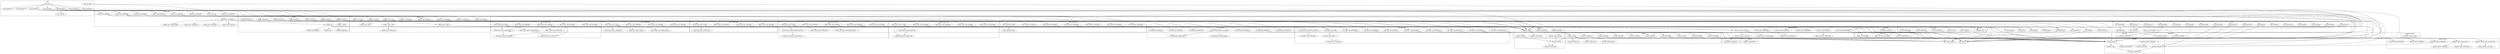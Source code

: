digraph {
graph [overlap=false]
subgraph cluster_Scalar_Util {
	label="Scalar::Util";
	"Scalar::Util::BEGIN@10";
	"Scalar::Util::looks_like_number";
	"Scalar::Util::BEGIN@9";
}
subgraph cluster_Advent_Days_Day5 {
	label="Advent::Days::Day5";
	"Advent::Days::Day5::BEGIN@6";
	"Advent::Days::Day5::runDay";
	"Advent::Days::Day5::createMapArray";
	"Advent::Days::Day5::BEGIN@3";
	"Advent::Days::Day5::CORE:sort";
	"Advent::Days::Day5::processItem";
	"Advent::Days::Day5::BEGIN@4";
	"Advent::Days::Day5::BEGIN@5";
	"Advent::Days::Day5::bitCompare";
	"Advent::Days::Day5::CORE:match";
}
subgraph cluster_mro {
	label="mro";
	"mro::method_changed_in";
}
subgraph cluster_warnings_register {
	label="warnings::register";
	"warnings::register::import";
}
subgraph cluster_Exporter {
	label="Exporter";
	"Exporter::export_ok_tags";
	"Exporter::CORE:subst";
	"Exporter::BEGIN@3";
	"Exporter::CORE:match";
	"Exporter::export";
	"Exporter::import";
	"Exporter::BEGIN@4";
	"Exporter::as_heavy";
}
subgraph cluster_Advent_Days_Day1 {
	label="Advent::Days::Day1";
	"Advent::Days::Day1::BEGIN@4";
	"Advent::Days::Day1::CORE:regcomp";
	"Advent::Days::Day1::CORE:match";
	"Advent::Days::Day1::BEGIN@5";
	"Advent::Days::Day1::BEGIN@3";
	"Advent::Days::Day1::runDay";
	"Advent::Days::Day1::CORE:qr";
}
subgraph cluster_Carp {
	label="Carp";
	"Carp::BEGIN@256";
	"Carp::BEGIN@61";
	"Carp::BEGIN@6";
	"Carp::BEGIN@188";
	"Carp::BEGIN@73";
	"Carp::BEGIN@5";
	"Carp::BEGIN@296";
	"Carp::BEGIN@751";
	"Carp::BEGIN@3";
	"Carp::BEGIN@169";
	"Carp::BEGIN@574";
	"Carp::BEGIN@4";
	"Carp::BEGIN@744";
	"Carp::BEGIN@137";
	"Carp::BEGIN@730";
	"Carp::BEGIN@49";
	"Carp::_fetch_sub";
	"Carp::BEGIN@95";
	"Carp::_univ_mod_loaded";
	"Carp::BEGIN@1";
}
subgraph cluster_Advent_Common {
	label="Advent::Common";
	"Advent::Common::getArgs";
	"Advent::Common::CORE:close";
	"Advent::Common::CORE:readline";
	"Advent::Common::CORE:open";
	"Advent::Common::BEGIN@4";
	"Advent::Common::getLines";
	"Advent::Common::CORE:match";
	"Advent::Common::BEGIN@3";
	"Advent::Common::BEGIN@6";
	"Advent::Common::BEGIN@5";
}
subgraph cluster_Exporter_Heavy {
	label="Exporter::Heavy";
	"Exporter::Heavy::heavy_export";
	"Exporter::Heavy::heavy_export_ok_tags";
	"Exporter::Heavy::CORE:match";
	"Exporter::Heavy::BEGIN@202";
	"Exporter::Heavy::_push_tags";
	"Exporter::Heavy::BEGIN@3";
	"Exporter::Heavy::BEGIN@4";
	"Exporter::Heavy::CORE:subst";
}
subgraph cluster_overloading {
	label="overloading";
	"overloading::unimport";
	"overloading::BEGIN@2";
}
subgraph cluster_XSLoader {
	label="XSLoader";
	"XSLoader::load";
}
subgraph cluster_constant {
	label="constant";
	"constant::BEGIN@141";
	"constant::CORE:regcomp";
	"constant::import";
	"constant::BEGIN@40";
	"constant::BEGIN@24";
	"constant::CORE:subst";
	"constant::CORE:qr";
	"constant::BEGIN@90";
	"constant::BEGIN@4";
	"constant::CORE:match";
	"constant::BEGIN@3";
	"constant::BEGIN@65";
	"constant::BEGIN@2";
}
subgraph cluster_main {
	label="main";
	"main::BEGIN@5";
	"main::BEGIN@2";
	"main::__ANON__";
	"main::BEGIN@3";
	"main::BEGIN@11";
	"main::NULL";
	"main::BEGIN@1";
	"main::RUNTIME";
	"main::BEGIN@7";
	"main::BEGIN@12";
}
subgraph cluster_Advent_Days_Day2 {
	label="Advent::Days::Day2";
	"Advent::Days::Day2::CORE:match";
	"Advent::Days::Day2::runDay";
	"Advent::Days::Day2::BEGIN@5";
	"Advent::Days::Day2::BEGIN@4";
	"Advent::Days::Day2::BEGIN@3";
}
subgraph cluster_strict {
	label="strict";
	"strict::unimport";
	"strict::import";
}
subgraph cluster_File_Spec {
	label="File::Spec";
	"File::Spec::BEGIN@3";
}
subgraph cluster_List_Util {
	label="List::Util";
	"List::Util::BEGIN@10";
	"List::Util::BEGIN@9";
	"List::Util::BEGIN@35";
	"List::Util::import";
	"List::Util::sum0";
}
subgraph cluster_FindBin {
	label="FindBin";
	"FindBin::CORE:ftfile";
	"FindBin::init";
	"FindBin::CORE:readlink";
	"FindBin::BEGIN@79";
	"FindBin::__ANON__";
	"FindBin::cwd2";
	"FindBin::BEGIN@80";
	"FindBin::BEGIN@86";
	"FindBin::BEGIN@84";
	"FindBin::BEGIN@85";
	"FindBin::BEGIN@167";
	"FindBin::BEGIN@82";
}
subgraph cluster_Internals {
	label="Internals";
	"Internals::SvREADONLY";
}
subgraph cluster_File_Basename {
	label="File::Basename";
	"File::Basename::BEGIN@51";
	"File::Basename::BEGIN@42";
	"File::Basename::CORE:regcomp";
	"File::Basename::CORE:match";
	"File::Basename::fileparse_set_fstype";
	"File::Basename::fileparse";
	"File::Basename::BEGIN@50";
	"File::Basename::BEGIN@52";
	"File::Basename::BEGIN@371";
}
subgraph cluster_Module_Load {
	label="Module::Load";
	"Module::Load::BEGIN@5";
	"Module::Load::_is_file";
	"Module::Load::BEGIN@4";
	"Module::Load::BEGIN@3";
	"Module::Load::CORE:match";
	"Module::Load::_to_file";
	"Module::Load::import";
	"Module::Load::BEGIN@14";
	"Module::Load::BEGIN@89";
	"Module::Load::load";
	"Module::Load::_who";
	"Module::Load::_load";
}
subgraph cluster_UNIVERSAL {
	label="UNIVERSAL";
	"UNIVERSAL::VERSION";
}
subgraph cluster_Cwd {
	label="Cwd";
	"Cwd::abs_path";
	"Cwd::BEGIN@644";
	"Cwd::CORE:match";
	"Cwd::getcwd";
	"Cwd::BEGIN@2";
	"Cwd::CORE:fteexec";
	"Cwd::BEGIN@3";
	"Cwd::BEGIN@41";
}
subgraph cluster_Advent_Days_Day3 {
	label="Advent::Days::Day3";
	"Advent::Days::Day3::BEGIN@5";
	"Advent::Days::Day3::processOtherLine";
	"Advent::Days::Day3::BEGIN@3";
	"Advent::Days::Day3::processQuestionOne";
	"Advent::Days::Day3::BEGIN@6";
	"Advent::Days::Day3::processQuestionTwo";
	"Advent::Days::Day3::runDay";
	"Advent::Days::Day3::CORE:match";
	"Advent::Days::Day3::BEGIN@4";
}
subgraph cluster_Advent_Days_Day4 {
	label="Advent::Days::Day4";
	"Advent::Days::Day4::CORE:match";
	"Advent::Days::Day4::processCard";
	"Advent::Days::Day4::BEGIN@3";
	"Advent::Days::Day4::BEGIN@4";
	"Advent::Days::Day4::BEGIN@5";
	"Advent::Days::Day4::BEGIN@6";
	"Advent::Days::Day4::runDay";
}
subgraph cluster_File_Spec_Unix {
	label="File::Spec::Unix";
	"File::Spec::Unix::BEGIN@124";
	"File::Spec::Unix::catdir";
	"File::Spec::Unix::CORE:match";
	"File::Spec::Unix::canonpath";
	"File::Spec::Unix::BEGIN@115";
	"File::Spec::Unix::file_name_is_absolute";
	"File::Spec::Unix::BEGIN@209";
	"File::Spec::Unix::BEGIN@3";
	"File::Spec::Unix::BEGIN@4";
	"File::Spec::Unix::BEGIN@231";
	"File::Spec::Unix::catfile";
	"File::Spec::Unix::BEGIN@133";
	"File::Spec::Unix::BEGIN@167";
}
subgraph cluster_warnings {
	label="warnings";
	"warnings::import";
	"warnings::_mkMask";
	"warnings::register_categories";
	"warnings::CORE:match";
	"warnings::unimport";
	"warnings::_expand_bits";
	"warnings::_bits";
}
subgraph cluster_Advent_Days {
	label="Advent::Days";
	"Advent::Days::BEGIN@6";
	"Advent::Days::BEGIN@4";
	"Advent::Days::BEGIN@5";
	"Advent::Days::BEGIN@7";
	"Advent::Days::BEGIN@8";
	"Advent::Days::CORE:readline";
	"Advent::Days::BEGIN@3";
	"Advent::Days::CORE:close";
	"Advent::Days::CORE:open";
	"Advent::Days::BEGIN@10";
	"Advent::Days::run";
	"Advent::Days::runValidation";
	"Advent::Days::CORE:say";
}
subgraph cluster_Term_ANSIColor {
	label="Term::ANSIColor";
	"Term::ANSIColor::colored";
	"Term::ANSIColor::color";
	"Term::ANSIColor::CORE:sort";
	"Term::ANSIColor::BEGIN@23";
	"Term::ANSIColor::BEGIN@43";
	"Term::ANSIColor::BEGIN@22";
	"Term::ANSIColor::BEGIN@24";
	"Term::ANSIColor::BEGIN@28";
}
"FindBin::BEGIN@84" -> "Cwd::CORE:match";
"Exporter::as_heavy" -> "Exporter::CORE:subst";
"Exporter::import" -> "Exporter::CORE:subst";
"Advent::Days::Day3::BEGIN@6" -> "UNIVERSAL::VERSION";
"Advent::Days::BEGIN@8" -> "Term::ANSIColor::CORE:sort";
"FindBin::init" -> "File::Basename::fileparse";
"FindBin::BEGIN@86" -> "File::Spec::Unix::BEGIN@167";
"main::BEGIN@12" -> "Advent::Days::BEGIN@8";
"FindBin::BEGIN@86" -> "File::Spec::Unix::BEGIN@4";
"main::RUNTIME" -> "Advent::Days::run";
"constant::import" -> "constant::CORE:subst";
"FindBin::BEGIN@82" -> "Carp::BEGIN@188";
"FindBin::cwd2" -> "Cwd::getcwd";
"FindBin::BEGIN@84" -> "Cwd::BEGIN@2";
"Advent::Days::BEGIN@7" -> "Module::Load::BEGIN@89";
"FindBin::BEGIN@82" -> "Carp::BEGIN@95";
"Advent::Common::getLines" -> "Advent::Common::CORE:readline";
"main::BEGIN@12" -> "Advent::Days::BEGIN@4";
"main::NULL" -> "main::BEGIN@2";
"constant::BEGIN@65" -> "strict::unimport";
"List::Util::BEGIN@35" -> "strict::unimport";
"Module::Load::BEGIN@14" -> "strict::unimport";
"Module::Load::BEGIN@89" -> "strict::unimport";
"Exporter::Heavy::BEGIN@4" -> "strict::unimport";
"constant::BEGIN@90" -> "strict::unimport";
"Carp::BEGIN@256" -> "strict::unimport";
"Carp::BEGIN@188" -> "strict::unimport";
"constant::BEGIN@40" -> "strict::unimport";
"Carp::BEGIN@751" -> "strict::unimport";
"Exporter::BEGIN@4" -> "strict::unimport";
"Cwd::BEGIN@644" -> "strict::unimport";
"File::Spec::Unix::BEGIN@167" -> "strict::unimport";
"Carp::BEGIN@730" -> "strict::unimport";
"constant::BEGIN@141" -> "strict::unimport";
"Advent::Days::runValidation" -> "Module::Load::_load";
"File::Spec::Unix::BEGIN@115" -> "constant::BEGIN@65";
"FindBin::BEGIN@82" -> "Carp::BEGIN@574";
"Module::Load::_load" -> "Advent::Days::Day5::BEGIN@6";
"FindBin::init" -> "File::Spec::Unix::catfile";
"Module::Load::_to_file" -> "File::Spec::Unix::catfile";
"Advent::Days::runValidation" -> "Advent::Days::CORE:close";
"Exporter::Heavy::heavy_export" -> "Exporter::Heavy::CORE:match";
"Module::Load::_load" -> "Advent::Days::Day5::BEGIN@3";
"FindBin::init" -> "FindBin::cwd2";
"Module::Load::_load" -> "Advent::Days::Day2::BEGIN@5";
"Advent::Days::Day3::BEGIN@6" -> "XSLoader::load";
"FindBin::BEGIN@84" -> "XSLoader::load";
"Advent::Days::BEGIN@7" -> "Module::Load::BEGIN@14";
"main::NULL" -> "main::BEGIN@5";
"Advent::Days::runValidation" -> "Module::Load::load";
"Advent::Days::BEGIN@8" -> "Term::ANSIColor::BEGIN@24";
"File::Spec::Unix::catfile" -> "File::Spec::Unix::canonpath";
"File::Spec::Unix::catdir" -> "File::Spec::Unix::canonpath";
"File::Spec::Unix::BEGIN@115" -> "constant::BEGIN@2";
"Advent::Days::Day3::processQuestionTwo" -> "Advent::Days::Day3::processOtherLine";
"Advent::Days::BEGIN@8" -> "Term::ANSIColor::BEGIN@23";
"Exporter::import" -> "Exporter::Heavy::heavy_export";
"main::BEGIN@5" -> "FindBin::BEGIN@85";
"FindBin::BEGIN@84" -> "Cwd::BEGIN@644";
"Advent::Days::BEGIN@8" -> "Term::ANSIColor::BEGIN@28";
"Advent::Days::runValidation" -> "Advent::Days::Day5::runDay";
"FindBin::BEGIN@82" -> "Carp::BEGIN@730";
"File::Spec::Unix::BEGIN@115" -> "constant::BEGIN@141";
"Advent::Days::runValidation" -> "Advent::Days::CORE:open";
"FindBin::BEGIN@82" -> "Carp::BEGIN@61";
"Advent::Days::Day1::runDay" -> "Advent::Days::Day1::CORE:match";
"Exporter::as_heavy" -> "Exporter::Heavy::BEGIN@202";
"Carp::BEGIN@4" -> "strict::import";
"FindBin::BEGIN@79" -> "strict::import";
"File::Spec::Unix::BEGIN@3" -> "strict::import";
"Exporter::Heavy::BEGIN@3" -> "strict::import";
"Module::Load::BEGIN@3" -> "strict::import";
"Scalar::Util::BEGIN@9" -> "strict::import";
"File::Basename::BEGIN@50" -> "strict::import";
"List::Util::BEGIN@9" -> "strict::import";
"File::Spec::BEGIN@3" -> "strict::import";
"Advent::Days::Day3::BEGIN@5" -> "strict::import";
"Advent::Common::BEGIN@5" -> "strict::import";
"Advent::Days::Day5::BEGIN@5" -> "strict::import";
"Advent::Days::Day2::BEGIN@5" -> "strict::import";
"Cwd::BEGIN@2" -> "strict::import";
"Exporter::BEGIN@3" -> "strict::import";
"Advent::Days::BEGIN@4" -> "strict::import";
"Advent::Days::Day1::BEGIN@5" -> "strict::import";
"Advent::Days::Day4::BEGIN@5" -> "strict::import";
"Term::ANSIColor::BEGIN@23" -> "strict::import";
"main::BEGIN@3" -> "strict::import";
"constant::BEGIN@3" -> "strict::import";
"Carp::BEGIN@1" -> "overloading::unimport";
"FindBin::BEGIN@82" -> "Carp::BEGIN@744";
"FindBin::init" -> "FindBin::CORE:readlink";
"FindBin::init" -> "FindBin::CORE:ftfile";
"Advent::Days::Day5::runDay" -> "Advent::Days::Day5::createMapArray";
"Module::Load::_load" -> "Advent::Days::Day5::BEGIN@5";
"Module::Load::_load" -> "Advent::Days::Day5::BEGIN@4";
"Advent::Days::Day5::processItem" -> "Advent::Days::Day5::processItem";
"Advent::Days::Day5::runDay" -> "Advent::Days::Day5::processItem";
"Module::Load::import" -> "Module::Load::_who";
"Module::Load::_load" -> "Module::Load::_who";
"FindBin::BEGIN@86" -> "File::Spec::Unix::BEGIN@115";
"constant::BEGIN@4" -> "warnings::register::import";
"main::NULL" -> "main::BEGIN@3";
"main::BEGIN@12" -> "Advent::Days::BEGIN@10";
"Module::Load::_load" -> "Advent::Days::Day1::BEGIN@4";
"FindBin::BEGIN@82" -> "Carp::BEGIN@49";
"main::BEGIN@12" -> "Advent::Days::BEGIN@7";
"Module::Load::_load" -> "Advent::Days::Day3::BEGIN@4";
"FindBin::BEGIN@82" -> "Carp::BEGIN@296";
"Advent::Days::Day4::runDay" -> "List::Util::sum0";
"main::BEGIN@5" -> "FindBin::BEGIN@84";
"main::RUNTIME" -> "Advent::Common::getArgs";
"Advent::Days::runValidation" -> "Advent::Days::Day4::runDay";
"Advent::Days::runValidation" -> "Advent::Days::CORE:say";
"File::Basename::fileparse_set_fstype" -> "File::Basename::CORE:regcomp";
"Advent::Days::runValidation" -> "Advent::Days::Day3::runDay";
"constant::import" -> "constant::CORE:regcomp";
"Module::Load::_load" -> "Advent::Days::Day4::BEGIN@6";
"Exporter::import" -> "Exporter::export";
"Module::Load::_load" -> "Advent::Days::Day4::BEGIN@3";
"main::BEGIN@12" -> "Advent::Days::BEGIN@5";
"main::BEGIN@12" -> "Advent::Days::BEGIN@3";
"Module::Load::_load" -> "Advent::Days::Day4::BEGIN@5";
"constant::BEGIN@24" -> "Internals::SvREADONLY";
"constant::import" -> "Internals::SvREADONLY";
"main::NULL" -> "main::BEGIN@12";
"main::BEGIN@11" -> "Advent::Common::BEGIN@6";
"FindBin::init" -> "Cwd::abs_path";
"Module::Load::_load" -> "Module::Load::_is_file";
"FindBin::BEGIN@167" -> "FindBin::init";
"FindBin::BEGIN@86" -> "File::Spec::Unix::BEGIN@231";
"main::NULL" -> "main::BEGIN@1";
"FindBin::BEGIN@86" -> "File::Spec::Unix::BEGIN@209";
"FindBin::init" -> "File::Spec::Unix::file_name_is_absolute";
"Term::ANSIColor::BEGIN@43" -> "Exporter::export_ok_tags";
"File::Spec::Unix::BEGIN@115" -> "constant::BEGIN@24";
"Advent::Days::Day3::BEGIN@6" -> "List::Util::BEGIN@35";
"warnings::register_categories" -> "warnings::_mkMask";
"main::BEGIN@5" -> "FindBin::BEGIN@86";
"FindBin::BEGIN@82" -> "Carp::BEGIN@169";
"FindBin::BEGIN@82" -> "Carp::BEGIN@137";
"Exporter::as_heavy" -> "Exporter::Heavy::BEGIN@3";
"Exporter::Heavy::heavy_export_ok_tags" -> "Exporter::Heavy::_push_tags";
"Advent::Days::BEGIN@8" -> "Term::ANSIColor::BEGIN@22";
"Module::Load::_load" -> "Module::Load::_to_file";
"FindBin::BEGIN@85" -> "File::Basename::fileparse_set_fstype";
"warnings::unimport" -> "warnings::_expand_bits";
"warnings::_bits" -> "warnings::_expand_bits";
"main::BEGIN@12" -> "Advent::Days::BEGIN@6";
"Module::Load::_load" -> "Advent::Days::Day1::BEGIN@3";
"Carp::BEGIN@169" -> "Carp::BEGIN@1";
"File::Spec::Unix::BEGIN@115" -> "constant::CORE:qr";
"Carp::BEGIN@169" -> "overloading::BEGIN@2";
"Advent::Days::run" -> "Advent::Days::runValidation";
"constant::import" -> "constant::CORE:match";
"main::BEGIN@5" -> "FindBin::BEGIN@79";
"Advent::Days::runValidation" -> "Advent::Days::CORE:readline";
"Advent::Days::Day1::runDay" -> "Advent::Days::Day1::CORE:qr";
"main::NULL" -> "main::BEGIN@11";
"Advent::Days::Day4::runDay" -> "Advent::Common::getLines";
"Advent::Days::Day3::runDay" -> "Advent::Common::getLines";
"Advent::Days::Day2::runDay" -> "Advent::Common::getLines";
"Advent::Days::Day5::runDay" -> "Advent::Common::getLines";
"Advent::Days::Day1::runDay" -> "Advent::Common::getLines";
"main::BEGIN@11" -> "Advent::Common::BEGIN@5";
"Exporter::import" -> "Exporter::CORE:match";
"FindBin::BEGIN@85" -> "File::Basename::BEGIN@42";
"Advent::Days::Day4::runDay" -> "Advent::Days::Day4::processCard";
"Module::Load::_load" -> "Advent::Days::Day3::BEGIN@3";
"FindBin::BEGIN@84" -> "Cwd::CORE:fteexec";
"Advent::Days::Day1::BEGIN@4" -> "warnings::import";
"Term::ANSIColor::BEGIN@24" -> "warnings::import";
"overloading::BEGIN@2" -> "warnings::import";
"Advent::Common::BEGIN@4" -> "warnings::import";
"Advent::Days::Day4::BEGIN@4" -> "warnings::import";
"main::BEGIN@2" -> "warnings::import";
"List::Util::BEGIN@10" -> "warnings::import";
"Advent::Days::BEGIN@5" -> "warnings::import";
"FindBin::BEGIN@80" -> "warnings::import";
"Advent::Days::Day5::BEGIN@4" -> "warnings::import";
"Carp::BEGIN@5" -> "warnings::import";
"File::Basename::BEGIN@52" -> "warnings::import";
"Advent::Days::Day3::BEGIN@4" -> "warnings::import";
"Scalar::Util::BEGIN@10" -> "warnings::import";
"Advent::Days::Day2::BEGIN@4" -> "warnings::import";
"Module::Load::BEGIN@4" -> "warnings::import";
"Advent::Days::Day3::BEGIN@6" -> "Scalar::Util::BEGIN@10";
"FindBin::BEGIN@82" -> "Carp::BEGIN@751";
"Term::ANSIColor::BEGIN@43" -> "Exporter::Heavy::heavy_export_ok_tags";
"File::Spec::Unix::BEGIN@115" -> "constant::BEGIN@4";
"Advent::Days::runValidation" -> "Advent::Days::Day1::runDay";
"FindBin::BEGIN@86" -> "File::Spec::Unix::BEGIN@124";
"Advent::Days::Day5::runDay" -> "Advent::Days::Day5::bitCompare";
"Advent::Days::Day5::processItem" -> "Advent::Days::Day5::bitCompare";
"FindBin::BEGIN@82" -> "Exporter::BEGIN@4";
"FindBin::BEGIN@82" -> "Carp::BEGIN@3";
"Advent::Days::Day3::runDay" -> "Advent::Days::Day3::processQuestionTwo";
"Advent::Days::Day3::runDay" -> "Advent::Days::Day3::CORE:match";
"Module::Load::_load" -> "Advent::Days::Day2::BEGIN@4";
"FindBin::BEGIN@86" -> "File::Spec::Unix::BEGIN@3";
"File::Spec::Unix::BEGIN@115" -> "constant::BEGIN@40";
"File::Basename::fileparse_set_fstype" -> "File::Basename::CORE:match";
"File::Basename::fileparse" -> "File::Basename::CORE:match";
"Module::Load::_load" -> "Advent::Days::Day4::BEGIN@4";
"main::BEGIN@11" -> "Advent::Common::BEGIN@3";
"File::Spec::Unix::BEGIN@115" -> "constant::BEGIN@3";
"Advent::Days::runValidation" -> "Term::ANSIColor::colored";
"FindBin::BEGIN@84" -> "Cwd::BEGIN@3";
"Exporter::Heavy::heavy_export" -> "Exporter::Heavy::CORE:subst";
"FindBin::BEGIN@82" -> "Carp::BEGIN@4";
"Advent::Days::BEGIN@7" -> "Module::Load::BEGIN@4";
"Module::Load::_is_file" -> "Module::Load::CORE:match";
"Advent::Days::Day5::createMapArray" -> "Scalar::Util::looks_like_number";
"Advent::Days::Day3::runDay" -> "Scalar::Util::looks_like_number";
"FindBin::BEGIN@82" -> "Exporter::BEGIN@3";
"Advent::Days::Day2::runDay" -> "Advent::Days::Day2::CORE:match";
"Carp::BEGIN@137" -> "Carp::_univ_mod_loaded";
"Module::Load::_load" -> "Advent::Days::Day2::BEGIN@3";
"File::Spec::Unix::BEGIN@115" -> "constant::BEGIN@90";
"Carp::BEGIN@73" -> "Carp::_fetch_sub";
"Carp::BEGIN@137" -> "Carp::_fetch_sub";
"Carp::BEGIN@61" -> "Carp::_fetch_sub";
"FindBin::BEGIN@82" -> "Exporter::import";
"Advent::Days::BEGIN@10" -> "Exporter::import";
"Cwd::BEGIN@3" -> "Exporter::import";
"FindBin::BEGIN@85" -> "Exporter::import";
"Advent::Common::BEGIN@6" -> "Exporter::import";
"main::BEGIN@12" -> "Exporter::import";
"main::BEGIN@5" -> "Exporter::import";
"Advent::Days::Day3::BEGIN@6" -> "Exporter::import";
"Advent::Days::BEGIN@6" -> "Exporter::import";
"FindBin::BEGIN@84" -> "Exporter::import";
"Advent::Days::Day4::BEGIN@6" -> "Exporter::import";
"Advent::Days::Day5::BEGIN@6" -> "Exporter::import";
"Term::ANSIColor::BEGIN@28" -> "Exporter::import";
"Advent::Days::BEGIN@8" -> "Exporter::import";
"File::Spec::Unix::catfile" -> "File::Spec::Unix::catdir";
"Advent::Days::Day1::runDay" -> "Advent::Days::Day1::CORE:regcomp";
"Advent::Days::BEGIN@7" -> "Module::Load::BEGIN@5";
"warnings::register::import" -> "warnings::register_categories";
"Advent::Days::BEGIN@7" -> "Module::Load::BEGIN@3";
"FindBin::BEGIN@82" -> "Carp::BEGIN@6";
"FindBin::BEGIN@82" -> "Carp::BEGIN@5";
"FindBin::BEGIN@86" -> "File::Spec::BEGIN@3";
"Module::Load::_load" -> "Advent::Days::Day3::BEGIN@5";
"FindBin::BEGIN@85" -> "File::Basename::BEGIN@52";
"Advent::Days::runValidation" -> "Advent::Days::Day2::runDay";
"Advent::Days::Day4::runDay" -> "Advent::Days::Day4::CORE:match";
"Advent::Days::Day4::processCard" -> "Advent::Days::Day4::CORE:match";
"File::Spec::Unix::BEGIN@124" -> "constant::import";
"File::Spec::Unix::BEGIN@231" -> "constant::import";
"File::Spec::Unix::BEGIN@115" -> "constant::import";
"File::Spec::Unix::BEGIN@209" -> "constant::import";
"File::Spec::Unix::BEGIN@133" -> "constant::import";
"warnings::import" -> "warnings::_bits";
"main::BEGIN@2" -> "warnings::CORE:match";
"warnings::import" -> "warnings::CORE:match";
"main::BEGIN@11" -> "Advent::Common::BEGIN@4";
"Exporter::as_heavy" -> "Exporter::Heavy::BEGIN@4";
"main::BEGIN@5" -> "FindBin::BEGIN@82";
"main::BEGIN@5" -> "FindBin::BEGIN@167";
"Advent::Days::Day4::BEGIN@6" -> "List::Util::import";
"FindBin::BEGIN@86" -> "File::Spec::Unix::BEGIN@133";
"Advent::Common::getLines" -> "Advent::Common::CORE:open";
"Advent::Days::BEGIN@8" -> "Term::ANSIColor::BEGIN@43";
"FindBin::BEGIN@82" -> "Carp::BEGIN@73";
"Term::ANSIColor::colored" -> "Term::ANSIColor::color";
"Module::Load::_load" -> "Advent::Days::Day1::BEGIN@5";
"Advent::Days::Day3::BEGIN@6" -> "List::Util::BEGIN@10";
"Advent::Common::getLines" -> "Advent::Common::CORE:close";
"File::Spec::Unix::file_name_is_absolute" -> "File::Spec::Unix::CORE:match";
"Advent::Common::getArgs" -> "Advent::Common::CORE:match";
"FindBin::BEGIN@84" -> "Cwd::BEGIN@41";
"Advent::Days::Day5::runDay" -> "Advent::Days::Day5::CORE:match";
"FindBin::BEGIN@86" -> "FindBin::__ANON__";
"Exporter::export_ok_tags" -> "Exporter::as_heavy";
"Exporter::export" -> "Exporter::as_heavy";
"FindBin::BEGIN@85" -> "File::Basename::BEGIN@51";
"FindBin::BEGIN@82" -> "Carp::BEGIN@256";
"Advent::Days::Day3::BEGIN@6" -> "List::Util::BEGIN@9";
"main::BEGIN@5" -> "FindBin::BEGIN@80";
"main::NULL" -> "main::BEGIN@7";
"Module::Load::_load" -> "Advent::Days::Day3::BEGIN@6";
"Carp::BEGIN@6" -> "warnings::unimport";
"Carp::BEGIN@744" -> "warnings::unimport";
"Exporter::Heavy::BEGIN@202" -> "warnings::unimport";
"constant::import" -> "mro::method_changed_in";
"FindBin::BEGIN@85" -> "File::Basename::BEGIN@371";
"main::BEGIN@11" -> "main::__ANON__";
"Advent::Days::Day3::BEGIN@6" -> "Scalar::Util::BEGIN@9";
"FindBin::BEGIN@85" -> "File::Basename::BEGIN@50";
"Advent::Days::Day3::runDay" -> "Advent::Days::Day3::processQuestionOne";
"Advent::Days::BEGIN@7" -> "Module::Load::import";
"Advent::Days::Day5::runDay" -> "Advent::Days::Day5::CORE:sort";
"Advent::Days::Day5::createMapArray" -> "Advent::Days::Day5::CORE:sort";
}

